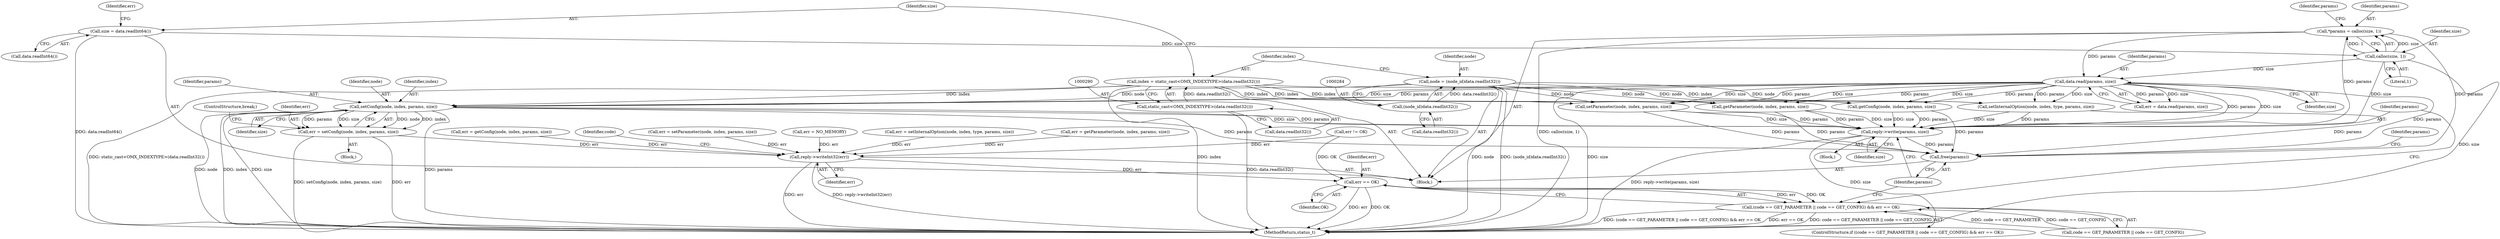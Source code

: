 digraph "0_Android_295c883fe3105b19bcd0f9e07d54c6b589fc5bff@pointer" {
"1000357" [label="(Call,setConfig(node, index, params, size))"];
"1000281" [label="(Call,node = (node_id)data.readInt32())"];
"1000283" [label="(Call,(node_id)data.readInt32())"];
"1000287" [label="(Call,index = static_cast<OMX_INDEXTYPE>(data.readInt32()))"];
"1000289" [label="(Call,static_cast<OMX_INDEXTYPE>(data.readInt32()))"];
"1000311" [label="(Call,data.read(params, size))"];
"1000301" [label="(Call,*params = calloc(size, 1))"];
"1000303" [label="(Call,calloc(size, 1))"];
"1000293" [label="(Call,size = data.readInt64())"];
"1000355" [label="(Call,err = setConfig(node, index, params, size))"];
"1000382" [label="(Call,reply->writeInt32(err))"];
"1000393" [label="(Call,err == OK)"];
"1000385" [label="(Call,(code == GET_PARAMETER || code == GET_CONFIG) && err == OK)"];
"1000397" [label="(Call,reply->write(params, size))"];
"1000400" [label="(Call,free(params))"];
"1000282" [label="(Identifier,node)"];
"1000371" [label="(Call,err = setInternalOption(node, index, type, params, size))"];
"1000287" [label="(Call,index = static_cast<OMX_INDEXTYPE>(data.readInt32()))"];
"1000399" [label="(Identifier,size)"];
"1000315" [label="(Call,err != OK)"];
"1000309" [label="(Call,err = data.read(params, size))"];
"1001214" [label="(MethodReturn,status_t)"];
"1000401" [label="(Identifier,params)"];
"1000275" [label="(Block,)"];
"1000362" [label="(ControlStructure,break;)"];
"1000330" [label="(Call,getParameter(node, index, params, size))"];
"1000361" [label="(Identifier,size)"];
"1000373" [label="(Call,setInternalOption(node, index, type, params, size))"];
"1000294" [label="(Identifier,size)"];
"1000302" [label="(Identifier,params)"];
"1000394" [label="(Identifier,err)"];
"1000293" [label="(Call,size = data.readInt64())"];
"1000328" [label="(Call,err = getParameter(node, index, params, size))"];
"1000301" [label="(Call,*params = calloc(size, 1))"];
"1000298" [label="(Identifier,err)"];
"1000346" [label="(Call,err = getConfig(node, index, params, size))"];
"1000395" [label="(Identifier,OK)"];
"1000398" [label="(Identifier,params)"];
"1000360" [label="(Identifier,params)"];
"1000397" [label="(Call,reply->write(params, size))"];
"1000311" [label="(Call,data.read(params, size))"];
"1000307" [label="(Identifier,params)"];
"1000357" [label="(Call,setConfig(node, index, params, size))"];
"1000355" [label="(Call,err = setConfig(node, index, params, size))"];
"1000313" [label="(Identifier,size)"];
"1000383" [label="(Identifier,err)"];
"1000348" [label="(Call,getConfig(node, index, params, size))"];
"1000358" [label="(Identifier,node)"];
"1000285" [label="(Call,data.readInt32())"];
"1000288" [label="(Identifier,index)"];
"1000281" [label="(Call,node = (node_id)data.readInt32())"];
"1000305" [label="(Literal,1)"];
"1000295" [label="(Call,data.readInt64())"];
"1000388" [label="(Identifier,code)"];
"1000337" [label="(Call,err = setParameter(node, index, params, size))"];
"1000289" [label="(Call,static_cast<OMX_INDEXTYPE>(data.readInt32()))"];
"1000326" [label="(Block,)"];
"1000356" [label="(Identifier,err)"];
"1000382" [label="(Call,reply->writeInt32(err))"];
"1000396" [label="(Block,)"];
"1000386" [label="(Call,code == GET_PARAMETER || code == GET_CONFIG)"];
"1000291" [label="(Call,data.readInt32())"];
"1000384" [label="(ControlStructure,if ((code == GET_PARAMETER || code == GET_CONFIG) && err == OK))"];
"1000359" [label="(Identifier,index)"];
"1000385" [label="(Call,(code == GET_PARAMETER || code == GET_CONFIG) && err == OK)"];
"1000303" [label="(Call,calloc(size, 1))"];
"1000304" [label="(Identifier,size)"];
"1000393" [label="(Call,err == OK)"];
"1000283" [label="(Call,(node_id)data.readInt32())"];
"1000400" [label="(Call,free(params))"];
"1000297" [label="(Call,err = NO_MEMORY)"];
"1000312" [label="(Identifier,params)"];
"1000403" [label="(Identifier,params)"];
"1000339" [label="(Call,setParameter(node, index, params, size))"];
"1000357" -> "1000355"  [label="AST: "];
"1000357" -> "1000361"  [label="CFG: "];
"1000358" -> "1000357"  [label="AST: "];
"1000359" -> "1000357"  [label="AST: "];
"1000360" -> "1000357"  [label="AST: "];
"1000361" -> "1000357"  [label="AST: "];
"1000355" -> "1000357"  [label="CFG: "];
"1000357" -> "1001214"  [label="DDG: size"];
"1000357" -> "1001214"  [label="DDG: node"];
"1000357" -> "1001214"  [label="DDG: params"];
"1000357" -> "1001214"  [label="DDG: index"];
"1000357" -> "1000355"  [label="DDG: node"];
"1000357" -> "1000355"  [label="DDG: index"];
"1000357" -> "1000355"  [label="DDG: params"];
"1000357" -> "1000355"  [label="DDG: size"];
"1000281" -> "1000357"  [label="DDG: node"];
"1000287" -> "1000357"  [label="DDG: index"];
"1000311" -> "1000357"  [label="DDG: params"];
"1000311" -> "1000357"  [label="DDG: size"];
"1000357" -> "1000397"  [label="DDG: params"];
"1000357" -> "1000397"  [label="DDG: size"];
"1000357" -> "1000400"  [label="DDG: params"];
"1000281" -> "1000275"  [label="AST: "];
"1000281" -> "1000283"  [label="CFG: "];
"1000282" -> "1000281"  [label="AST: "];
"1000283" -> "1000281"  [label="AST: "];
"1000288" -> "1000281"  [label="CFG: "];
"1000281" -> "1001214"  [label="DDG: node"];
"1000281" -> "1001214"  [label="DDG: (node_id)data.readInt32()"];
"1000283" -> "1000281"  [label="DDG: data.readInt32()"];
"1000281" -> "1000330"  [label="DDG: node"];
"1000281" -> "1000339"  [label="DDG: node"];
"1000281" -> "1000348"  [label="DDG: node"];
"1000281" -> "1000373"  [label="DDG: node"];
"1000283" -> "1000285"  [label="CFG: "];
"1000284" -> "1000283"  [label="AST: "];
"1000285" -> "1000283"  [label="AST: "];
"1000287" -> "1000275"  [label="AST: "];
"1000287" -> "1000289"  [label="CFG: "];
"1000288" -> "1000287"  [label="AST: "];
"1000289" -> "1000287"  [label="AST: "];
"1000294" -> "1000287"  [label="CFG: "];
"1000287" -> "1001214"  [label="DDG: static_cast<OMX_INDEXTYPE>(data.readInt32())"];
"1000287" -> "1001214"  [label="DDG: index"];
"1000289" -> "1000287"  [label="DDG: data.readInt32()"];
"1000287" -> "1000330"  [label="DDG: index"];
"1000287" -> "1000339"  [label="DDG: index"];
"1000287" -> "1000348"  [label="DDG: index"];
"1000287" -> "1000373"  [label="DDG: index"];
"1000289" -> "1000291"  [label="CFG: "];
"1000290" -> "1000289"  [label="AST: "];
"1000291" -> "1000289"  [label="AST: "];
"1000289" -> "1001214"  [label="DDG: data.readInt32()"];
"1000311" -> "1000309"  [label="AST: "];
"1000311" -> "1000313"  [label="CFG: "];
"1000312" -> "1000311"  [label="AST: "];
"1000313" -> "1000311"  [label="AST: "];
"1000309" -> "1000311"  [label="CFG: "];
"1000311" -> "1001214"  [label="DDG: size"];
"1000311" -> "1000309"  [label="DDG: params"];
"1000311" -> "1000309"  [label="DDG: size"];
"1000301" -> "1000311"  [label="DDG: params"];
"1000303" -> "1000311"  [label="DDG: size"];
"1000311" -> "1000330"  [label="DDG: params"];
"1000311" -> "1000330"  [label="DDG: size"];
"1000311" -> "1000339"  [label="DDG: params"];
"1000311" -> "1000339"  [label="DDG: size"];
"1000311" -> "1000348"  [label="DDG: params"];
"1000311" -> "1000348"  [label="DDG: size"];
"1000311" -> "1000373"  [label="DDG: params"];
"1000311" -> "1000373"  [label="DDG: size"];
"1000311" -> "1000397"  [label="DDG: params"];
"1000311" -> "1000397"  [label="DDG: size"];
"1000311" -> "1000400"  [label="DDG: params"];
"1000301" -> "1000275"  [label="AST: "];
"1000301" -> "1000303"  [label="CFG: "];
"1000302" -> "1000301"  [label="AST: "];
"1000303" -> "1000301"  [label="AST: "];
"1000307" -> "1000301"  [label="CFG: "];
"1000301" -> "1001214"  [label="DDG: calloc(size, 1)"];
"1000303" -> "1000301"  [label="DDG: size"];
"1000303" -> "1000301"  [label="DDG: 1"];
"1000301" -> "1000397"  [label="DDG: params"];
"1000301" -> "1000400"  [label="DDG: params"];
"1000303" -> "1000305"  [label="CFG: "];
"1000304" -> "1000303"  [label="AST: "];
"1000305" -> "1000303"  [label="AST: "];
"1000303" -> "1001214"  [label="DDG: size"];
"1000293" -> "1000303"  [label="DDG: size"];
"1000303" -> "1000397"  [label="DDG: size"];
"1000293" -> "1000275"  [label="AST: "];
"1000293" -> "1000295"  [label="CFG: "];
"1000294" -> "1000293"  [label="AST: "];
"1000295" -> "1000293"  [label="AST: "];
"1000298" -> "1000293"  [label="CFG: "];
"1000293" -> "1001214"  [label="DDG: data.readInt64()"];
"1000355" -> "1000326"  [label="AST: "];
"1000356" -> "1000355"  [label="AST: "];
"1000362" -> "1000355"  [label="CFG: "];
"1000355" -> "1001214"  [label="DDG: err"];
"1000355" -> "1001214"  [label="DDG: setConfig(node, index, params, size)"];
"1000355" -> "1000382"  [label="DDG: err"];
"1000382" -> "1000275"  [label="AST: "];
"1000382" -> "1000383"  [label="CFG: "];
"1000383" -> "1000382"  [label="AST: "];
"1000388" -> "1000382"  [label="CFG: "];
"1000382" -> "1001214"  [label="DDG: err"];
"1000382" -> "1001214"  [label="DDG: reply->writeInt32(err)"];
"1000315" -> "1000382"  [label="DDG: err"];
"1000328" -> "1000382"  [label="DDG: err"];
"1000371" -> "1000382"  [label="DDG: err"];
"1000297" -> "1000382"  [label="DDG: err"];
"1000346" -> "1000382"  [label="DDG: err"];
"1000337" -> "1000382"  [label="DDG: err"];
"1000382" -> "1000393"  [label="DDG: err"];
"1000393" -> "1000385"  [label="AST: "];
"1000393" -> "1000395"  [label="CFG: "];
"1000394" -> "1000393"  [label="AST: "];
"1000395" -> "1000393"  [label="AST: "];
"1000385" -> "1000393"  [label="CFG: "];
"1000393" -> "1001214"  [label="DDG: err"];
"1000393" -> "1001214"  [label="DDG: OK"];
"1000393" -> "1000385"  [label="DDG: err"];
"1000393" -> "1000385"  [label="DDG: OK"];
"1000315" -> "1000393"  [label="DDG: OK"];
"1000385" -> "1000384"  [label="AST: "];
"1000385" -> "1000386"  [label="CFG: "];
"1000386" -> "1000385"  [label="AST: "];
"1000398" -> "1000385"  [label="CFG: "];
"1000401" -> "1000385"  [label="CFG: "];
"1000385" -> "1001214"  [label="DDG: err == OK"];
"1000385" -> "1001214"  [label="DDG: code == GET_PARAMETER || code == GET_CONFIG"];
"1000385" -> "1001214"  [label="DDG: (code == GET_PARAMETER || code == GET_CONFIG) && err == OK"];
"1000386" -> "1000385"  [label="DDG: code == GET_PARAMETER"];
"1000386" -> "1000385"  [label="DDG: code == GET_CONFIG"];
"1000397" -> "1000396"  [label="AST: "];
"1000397" -> "1000399"  [label="CFG: "];
"1000398" -> "1000397"  [label="AST: "];
"1000399" -> "1000397"  [label="AST: "];
"1000401" -> "1000397"  [label="CFG: "];
"1000397" -> "1001214"  [label="DDG: reply->write(params, size)"];
"1000397" -> "1001214"  [label="DDG: size"];
"1000348" -> "1000397"  [label="DDG: params"];
"1000348" -> "1000397"  [label="DDG: size"];
"1000373" -> "1000397"  [label="DDG: params"];
"1000373" -> "1000397"  [label="DDG: size"];
"1000330" -> "1000397"  [label="DDG: params"];
"1000330" -> "1000397"  [label="DDG: size"];
"1000339" -> "1000397"  [label="DDG: params"];
"1000339" -> "1000397"  [label="DDG: size"];
"1000397" -> "1000400"  [label="DDG: params"];
"1000400" -> "1000275"  [label="AST: "];
"1000400" -> "1000401"  [label="CFG: "];
"1000401" -> "1000400"  [label="AST: "];
"1000403" -> "1000400"  [label="CFG: "];
"1000348" -> "1000400"  [label="DDG: params"];
"1000373" -> "1000400"  [label="DDG: params"];
"1000330" -> "1000400"  [label="DDG: params"];
"1000339" -> "1000400"  [label="DDG: params"];
}
